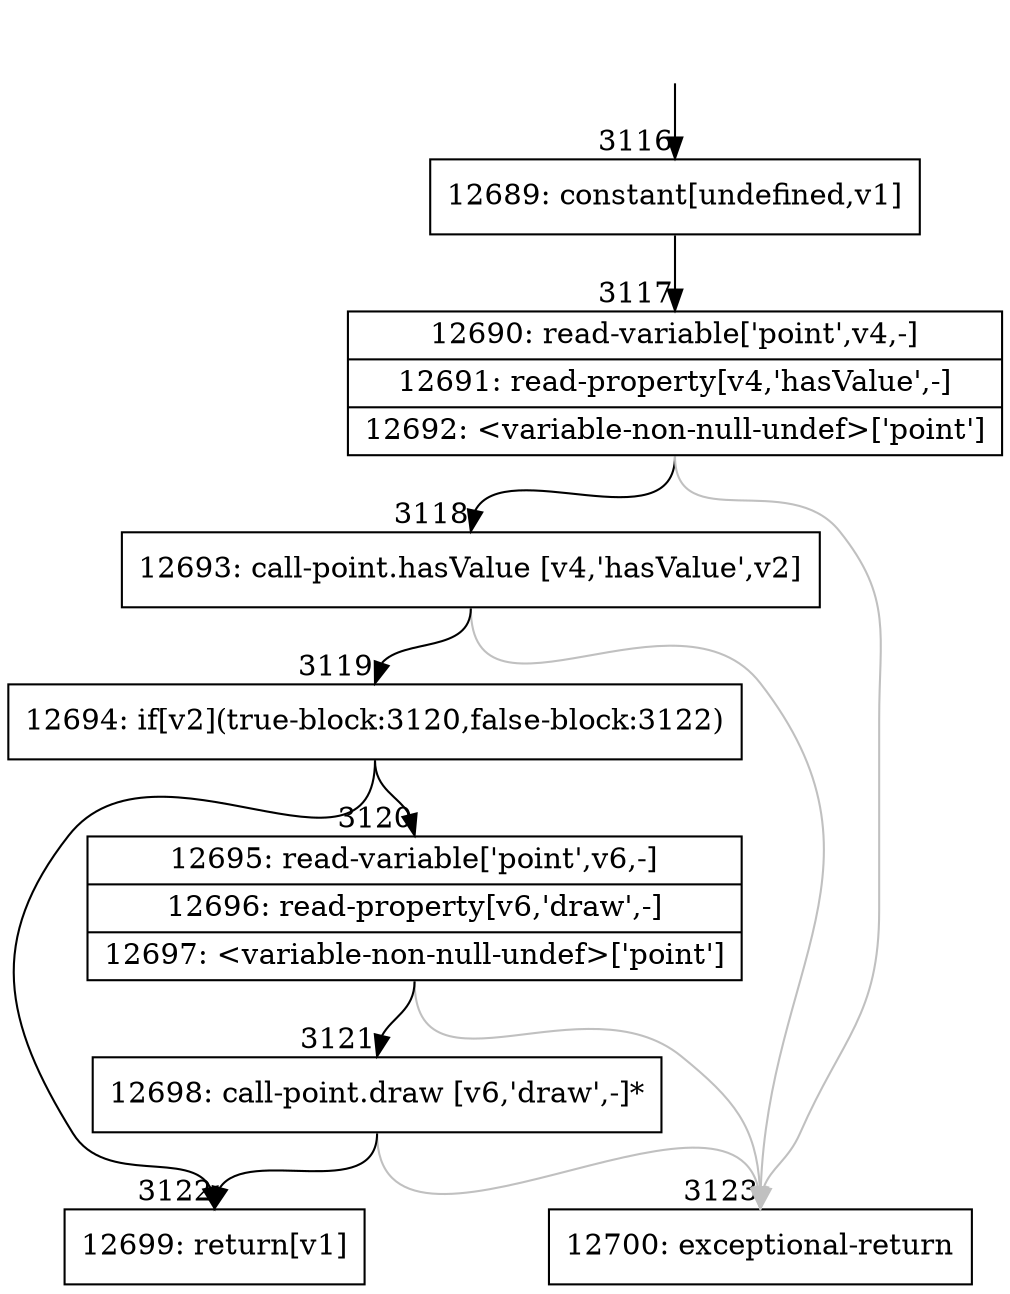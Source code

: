 digraph {
rankdir="TD"
BB_entry298[shape=none,label=""];
BB_entry298 -> BB3116 [tailport=s, headport=n, headlabel="    3116"]
BB3116 [shape=record label="{12689: constant[undefined,v1]}" ] 
BB3116 -> BB3117 [tailport=s, headport=n, headlabel="      3117"]
BB3117 [shape=record label="{12690: read-variable['point',v4,-]|12691: read-property[v4,'hasValue',-]|12692: \<variable-non-null-undef\>['point']}" ] 
BB3117 -> BB3118 [tailport=s, headport=n, headlabel="      3118"]
BB3117 -> BB3123 [tailport=s, headport=n, color=gray, headlabel="      3123"]
BB3118 [shape=record label="{12693: call-point.hasValue [v4,'hasValue',v2]}" ] 
BB3118 -> BB3119 [tailport=s, headport=n, headlabel="      3119"]
BB3118 -> BB3123 [tailport=s, headport=n, color=gray]
BB3119 [shape=record label="{12694: if[v2](true-block:3120,false-block:3122)}" ] 
BB3119 -> BB3120 [tailport=s, headport=n, headlabel="      3120"]
BB3119 -> BB3122 [tailport=s, headport=n, headlabel="      3122"]
BB3120 [shape=record label="{12695: read-variable['point',v6,-]|12696: read-property[v6,'draw',-]|12697: \<variable-non-null-undef\>['point']}" ] 
BB3120 -> BB3121 [tailport=s, headport=n, headlabel="      3121"]
BB3120 -> BB3123 [tailport=s, headport=n, color=gray]
BB3121 [shape=record label="{12698: call-point.draw [v6,'draw',-]*}" ] 
BB3121 -> BB3122 [tailport=s, headport=n]
BB3121 -> BB3123 [tailport=s, headport=n, color=gray]
BB3122 [shape=record label="{12699: return[v1]}" ] 
BB3123 [shape=record label="{12700: exceptional-return}" ] 
//#$~ 3463
}
